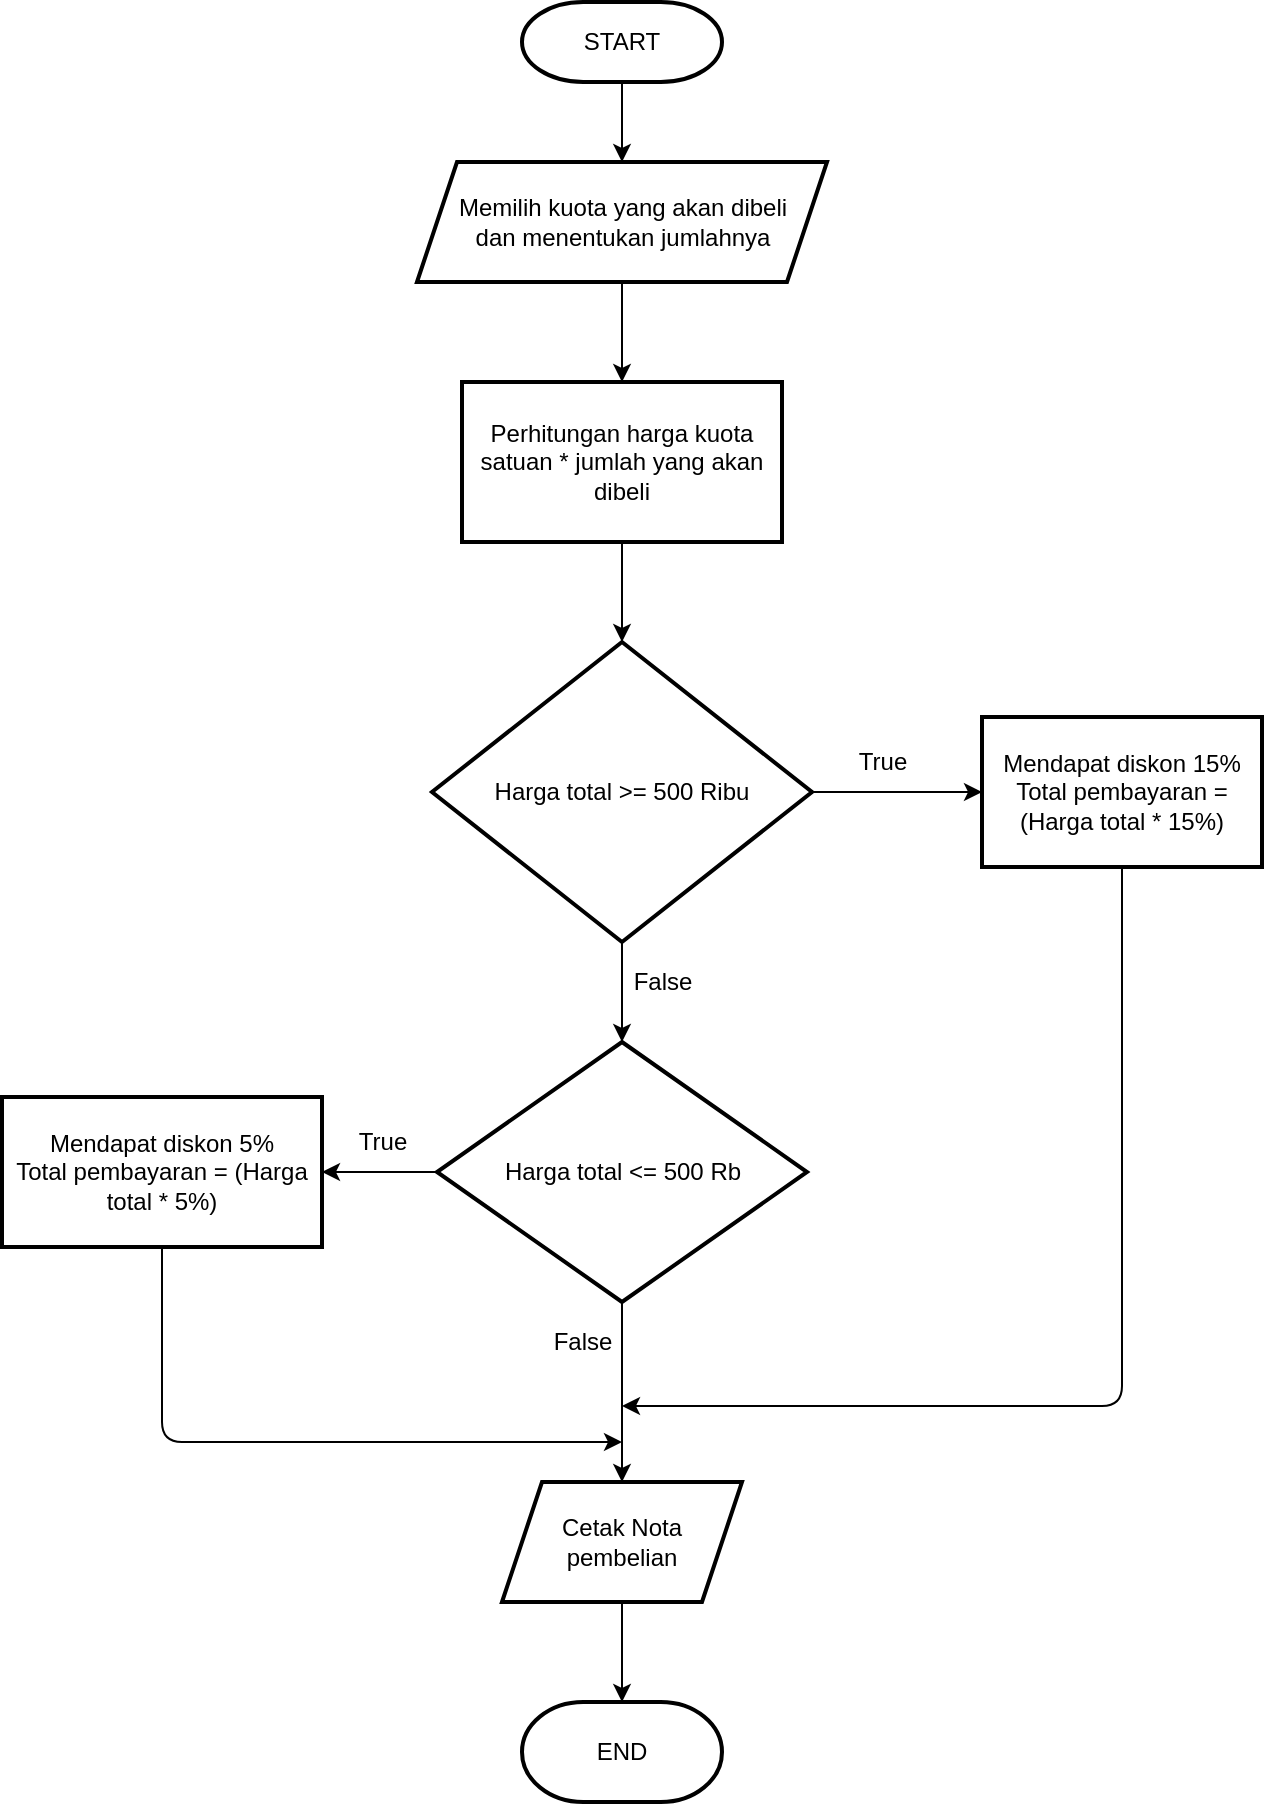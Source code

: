 <mxfile>
    <diagram id="-dRE5J_4f_TV6pn1O5-s" name="Page-1">
        <mxGraphModel dx="650" dy="300" grid="1" gridSize="10" guides="1" tooltips="1" connect="1" arrows="1" fold="1" page="1" pageScale="1" pageWidth="850" pageHeight="1100" math="0" shadow="0">
            <root>
                <mxCell id="0"/>
                <mxCell id="1" parent="0"/>
                <mxCell id="2" value="" style="edgeStyle=none;html=1;" edge="1" parent="1" source="3" target="5">
                    <mxGeometry relative="1" as="geometry"/>
                </mxCell>
                <mxCell id="3" value="START" style="strokeWidth=2;html=1;shape=mxgraph.flowchart.terminator;whiteSpace=wrap;" vertex="1" parent="1">
                    <mxGeometry x="270" y="20" width="100" height="40" as="geometry"/>
                </mxCell>
                <mxCell id="26" value="" style="edgeStyle=none;html=1;" edge="1" parent="1" source="5" target="25">
                    <mxGeometry relative="1" as="geometry"/>
                </mxCell>
                <mxCell id="5" value="Memilih kuota yang akan dibeli &lt;br&gt;dan menentukan jumlahnya" style="shape=parallelogram;perimeter=parallelogramPerimeter;whiteSpace=wrap;html=1;fixedSize=1;strokeWidth=2;" vertex="1" parent="1">
                    <mxGeometry x="217.5" y="100" width="205" height="60" as="geometry"/>
                </mxCell>
                <mxCell id="28" value="" style="edgeStyle=none;html=1;" edge="1" parent="1" source="25" target="27">
                    <mxGeometry relative="1" as="geometry"/>
                </mxCell>
                <mxCell id="25" value="&lt;span&gt;Perhitungan harga kuota satuan * jumlah yang akan dibeli&lt;/span&gt;" style="whiteSpace=wrap;html=1;strokeWidth=2;" vertex="1" parent="1">
                    <mxGeometry x="240" y="210" width="160" height="80" as="geometry"/>
                </mxCell>
                <mxCell id="30" value="" style="edgeStyle=none;html=1;" edge="1" parent="1" source="27" target="29">
                    <mxGeometry relative="1" as="geometry"/>
                </mxCell>
                <mxCell id="32" value="" style="edgeStyle=none;html=1;" edge="1" parent="1" source="27" target="31">
                    <mxGeometry relative="1" as="geometry"/>
                </mxCell>
                <mxCell id="27" value="&lt;span&gt;Harga total &amp;gt;= 500 Ribu&lt;/span&gt;" style="rhombus;whiteSpace=wrap;html=1;strokeWidth=2;" vertex="1" parent="1">
                    <mxGeometry x="225" y="340" width="190" height="150" as="geometry"/>
                </mxCell>
                <mxCell id="36" value="" style="edgeStyle=none;html=1;" edge="1" parent="1" source="29" target="35">
                    <mxGeometry relative="1" as="geometry"/>
                </mxCell>
                <mxCell id="38" value="" style="edgeStyle=none;html=1;" edge="1" parent="1" source="29" target="37">
                    <mxGeometry relative="1" as="geometry"/>
                </mxCell>
                <mxCell id="29" value="&lt;span&gt;Harga total &amp;lt;= 500 Rb&lt;/span&gt;" style="rhombus;whiteSpace=wrap;html=1;strokeWidth=2;" vertex="1" parent="1">
                    <mxGeometry x="227.5" y="540" width="185" height="130" as="geometry"/>
                </mxCell>
                <mxCell id="39" style="edgeStyle=none;html=1;exitX=0.5;exitY=1;exitDx=0;exitDy=0;" edge="1" parent="1" source="31">
                    <mxGeometry relative="1" as="geometry">
                        <mxPoint x="320" y="722" as="targetPoint"/>
                        <Array as="points">
                            <mxPoint x="570" y="722"/>
                        </Array>
                    </mxGeometry>
                </mxCell>
                <mxCell id="31" value="&lt;span&gt;Mendapat diskon 15%&lt;/span&gt;&lt;br&gt;&lt;span&gt;Total pembayaran = (Harga total * 15%)&lt;/span&gt;" style="whiteSpace=wrap;html=1;strokeWidth=2;" vertex="1" parent="1">
                    <mxGeometry x="500" y="377.5" width="140" height="75" as="geometry"/>
                </mxCell>
                <mxCell id="33" value="True" style="text;html=1;align=center;verticalAlign=middle;resizable=0;points=[];autosize=1;strokeColor=none;fillColor=none;" vertex="1" parent="1">
                    <mxGeometry x="430" y="390" width="40" height="20" as="geometry"/>
                </mxCell>
                <mxCell id="34" value="False" style="text;html=1;align=center;verticalAlign=middle;resizable=0;points=[];autosize=1;strokeColor=none;fillColor=none;" vertex="1" parent="1">
                    <mxGeometry x="320" y="500" width="40" height="20" as="geometry"/>
                </mxCell>
                <mxCell id="40" style="edgeStyle=none;html=1;exitX=0.5;exitY=1;exitDx=0;exitDy=0;" edge="1" parent="1" source="35">
                    <mxGeometry relative="1" as="geometry">
                        <mxPoint x="320" y="740" as="targetPoint"/>
                        <Array as="points">
                            <mxPoint x="90" y="740"/>
                        </Array>
                    </mxGeometry>
                </mxCell>
                <mxCell id="35" value="&lt;span&gt;Mendapat diskon 5%&lt;/span&gt;&lt;br&gt;&lt;span&gt;Total pembayaran = (Harga total * 5%)&lt;/span&gt;" style="whiteSpace=wrap;html=1;strokeWidth=2;" vertex="1" parent="1">
                    <mxGeometry x="10" y="567.5" width="160" height="75" as="geometry"/>
                </mxCell>
                <mxCell id="44" style="edgeStyle=none;html=1;exitX=0.5;exitY=1;exitDx=0;exitDy=0;" edge="1" parent="1" source="37" target="43">
                    <mxGeometry relative="1" as="geometry"/>
                </mxCell>
                <mxCell id="37" value="&lt;span&gt;Cetak Nota pembelian&lt;/span&gt;" style="shape=parallelogram;perimeter=parallelogramPerimeter;whiteSpace=wrap;html=1;fixedSize=1;strokeWidth=2;" vertex="1" parent="1">
                    <mxGeometry x="260" y="760" width="120" height="60" as="geometry"/>
                </mxCell>
                <mxCell id="41" value="False" style="text;html=1;align=center;verticalAlign=middle;resizable=0;points=[];autosize=1;strokeColor=none;fillColor=none;" vertex="1" parent="1">
                    <mxGeometry x="280" y="680" width="40" height="20" as="geometry"/>
                </mxCell>
                <mxCell id="42" value="True" style="text;html=1;align=center;verticalAlign=middle;resizable=0;points=[];autosize=1;strokeColor=none;fillColor=none;" vertex="1" parent="1">
                    <mxGeometry x="180" y="580" width="40" height="20" as="geometry"/>
                </mxCell>
                <mxCell id="43" value="END" style="strokeWidth=2;html=1;shape=mxgraph.flowchart.terminator;whiteSpace=wrap;" vertex="1" parent="1">
                    <mxGeometry x="270" y="870" width="100" height="50" as="geometry"/>
                </mxCell>
            </root>
        </mxGraphModel>
    </diagram>
</mxfile>